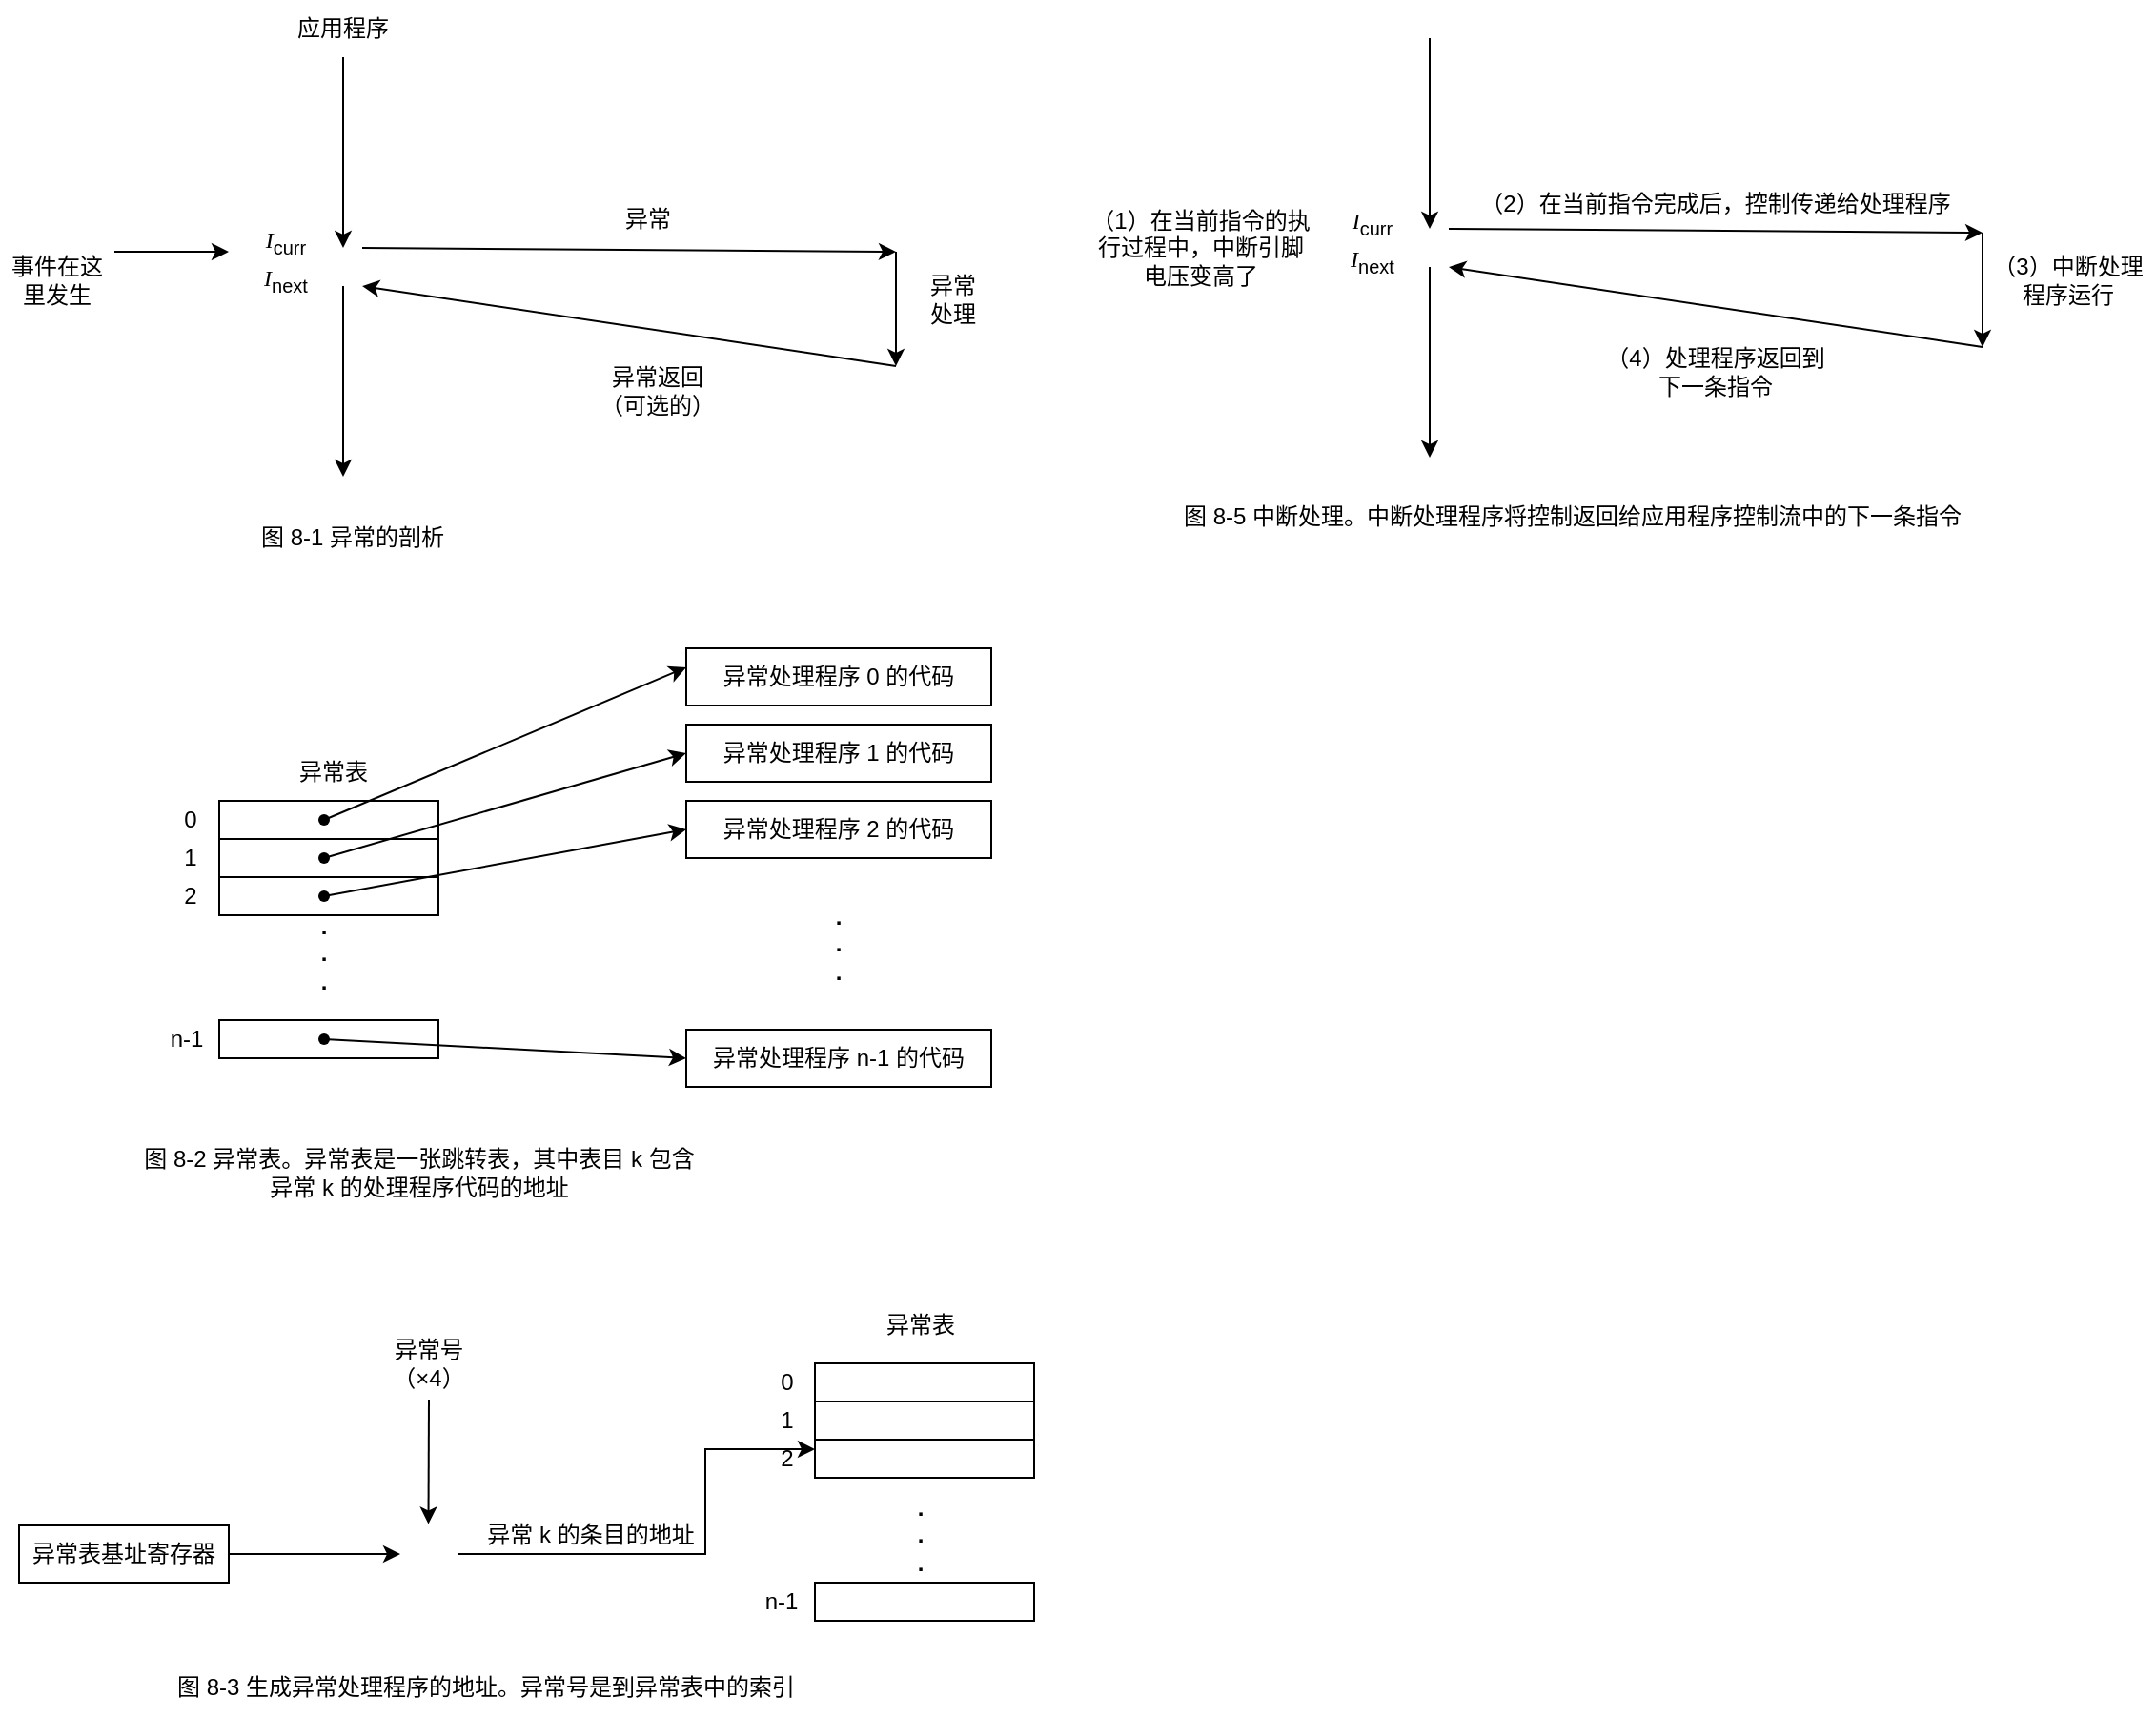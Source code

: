 <mxfile version="24.0.1" type="github">
  <diagram name="第 1 页" id="XFVcYhwaDkixJCFzh9bD">
    <mxGraphModel dx="1329" dy="726" grid="1" gridSize="10" guides="1" tooltips="1" connect="1" arrows="1" fold="1" page="1" pageScale="1" pageWidth="827" pageHeight="1169" math="0" shadow="0">
      <root>
        <mxCell id="0" />
        <mxCell id="1" parent="0" />
        <mxCell id="xiOpGG4odRyFYriXpunj-43" value="" style="group" vertex="1" connectable="0" parent="1">
          <mxGeometry x="87.5" y="370" width="452.5" height="290" as="geometry" />
        </mxCell>
        <mxCell id="xiOpGG4odRyFYriXpunj-15" value="" style="rounded=0;whiteSpace=wrap;html=1;" vertex="1" parent="xiOpGG4odRyFYriXpunj-43">
          <mxGeometry x="47.5" y="80" width="115" height="20" as="geometry" />
        </mxCell>
        <mxCell id="xiOpGG4odRyFYriXpunj-16" value="" style="rounded=0;whiteSpace=wrap;html=1;" vertex="1" parent="xiOpGG4odRyFYriXpunj-43">
          <mxGeometry x="47.5" y="100" width="115" height="20" as="geometry" />
        </mxCell>
        <mxCell id="xiOpGG4odRyFYriXpunj-17" value="" style="rounded=0;whiteSpace=wrap;html=1;" vertex="1" parent="xiOpGG4odRyFYriXpunj-43">
          <mxGeometry x="47.5" y="120" width="115" height="20" as="geometry" />
        </mxCell>
        <mxCell id="xiOpGG4odRyFYriXpunj-18" value="" style="rounded=0;whiteSpace=wrap;html=1;" vertex="1" parent="xiOpGG4odRyFYriXpunj-43">
          <mxGeometry x="47.5" y="195" width="115" height="20" as="geometry" />
        </mxCell>
        <mxCell id="xiOpGG4odRyFYriXpunj-20" value="&lt;b&gt;.&lt;/b&gt;&lt;div&gt;&lt;b&gt;.&lt;/b&gt;&lt;/div&gt;&lt;div&gt;&lt;b&gt;.&lt;/b&gt;&lt;/div&gt;" style="text;html=1;align=center;verticalAlign=middle;whiteSpace=wrap;rounded=0;" vertex="1" parent="xiOpGG4odRyFYriXpunj-43">
          <mxGeometry x="72.5" y="145" width="60" height="30" as="geometry" />
        </mxCell>
        <mxCell id="xiOpGG4odRyFYriXpunj-21" value="异常表" style="text;html=1;align=center;verticalAlign=middle;whiteSpace=wrap;rounded=0;" vertex="1" parent="xiOpGG4odRyFYriXpunj-43">
          <mxGeometry x="77.5" y="50" width="60" height="30" as="geometry" />
        </mxCell>
        <mxCell id="xiOpGG4odRyFYriXpunj-22" value="0" style="text;html=1;align=center;verticalAlign=middle;whiteSpace=wrap;rounded=0;" vertex="1" parent="xiOpGG4odRyFYriXpunj-43">
          <mxGeometry x="2.5" y="75" width="60" height="30" as="geometry" />
        </mxCell>
        <mxCell id="xiOpGG4odRyFYriXpunj-23" value="1" style="text;html=1;align=center;verticalAlign=middle;whiteSpace=wrap;rounded=0;" vertex="1" parent="xiOpGG4odRyFYriXpunj-43">
          <mxGeometry x="2.5" y="95" width="60" height="30" as="geometry" />
        </mxCell>
        <mxCell id="xiOpGG4odRyFYriXpunj-24" value="2" style="text;html=1;align=center;verticalAlign=middle;whiteSpace=wrap;rounded=0;" vertex="1" parent="xiOpGG4odRyFYriXpunj-43">
          <mxGeometry x="2.5" y="115" width="60" height="30" as="geometry" />
        </mxCell>
        <mxCell id="xiOpGG4odRyFYriXpunj-25" value="n-1" style="text;html=1;align=center;verticalAlign=middle;whiteSpace=wrap;rounded=0;" vertex="1" parent="xiOpGG4odRyFYriXpunj-43">
          <mxGeometry y="190" width="60" height="30" as="geometry" />
        </mxCell>
        <mxCell id="xiOpGG4odRyFYriXpunj-26" value="" style="endArrow=classic;html=1;rounded=0;" edge="1" parent="xiOpGG4odRyFYriXpunj-43" source="xiOpGG4odRyFYriXpunj-35">
          <mxGeometry width="50" height="50" relative="1" as="geometry">
            <mxPoint x="102.5" y="90" as="sourcePoint" />
            <mxPoint x="292.5" y="10" as="targetPoint" />
          </mxGeometry>
        </mxCell>
        <mxCell id="xiOpGG4odRyFYriXpunj-27" value="异常处理程序 0 的代码" style="rounded=0;whiteSpace=wrap;html=1;" vertex="1" parent="xiOpGG4odRyFYriXpunj-43">
          <mxGeometry x="292.5" width="160" height="30" as="geometry" />
        </mxCell>
        <mxCell id="xiOpGG4odRyFYriXpunj-28" value="异常处理程序 2 的代码" style="rounded=0;whiteSpace=wrap;html=1;" vertex="1" parent="xiOpGG4odRyFYriXpunj-43">
          <mxGeometry x="292.5" y="80" width="160" height="30" as="geometry" />
        </mxCell>
        <mxCell id="xiOpGG4odRyFYriXpunj-29" value="异常处理程序 1 的代码" style="rounded=0;whiteSpace=wrap;html=1;" vertex="1" parent="xiOpGG4odRyFYriXpunj-43">
          <mxGeometry x="292.5" y="40" width="160" height="30" as="geometry" />
        </mxCell>
        <mxCell id="xiOpGG4odRyFYriXpunj-30" value="&lt;b&gt;.&lt;/b&gt;&lt;div&gt;&lt;b&gt;.&lt;/b&gt;&lt;/div&gt;&lt;div&gt;&lt;b&gt;.&lt;/b&gt;&lt;/div&gt;" style="text;html=1;align=center;verticalAlign=middle;whiteSpace=wrap;rounded=0;" vertex="1" parent="xiOpGG4odRyFYriXpunj-43">
          <mxGeometry x="342.5" y="140" width="60" height="30" as="geometry" />
        </mxCell>
        <mxCell id="xiOpGG4odRyFYriXpunj-31" value="异常处理程序 n-1 的代码" style="rounded=0;whiteSpace=wrap;html=1;" vertex="1" parent="xiOpGG4odRyFYriXpunj-43">
          <mxGeometry x="292.5" y="200" width="160" height="30" as="geometry" />
        </mxCell>
        <mxCell id="xiOpGG4odRyFYriXpunj-32" value="" style="endArrow=classic;html=1;rounded=0;entryX=0;entryY=0.5;entryDx=0;entryDy=0;" edge="1" parent="xiOpGG4odRyFYriXpunj-43" source="xiOpGG4odRyFYriXpunj-37" target="xiOpGG4odRyFYriXpunj-29">
          <mxGeometry width="50" height="50" relative="1" as="geometry">
            <mxPoint x="102.5" y="110" as="sourcePoint" />
            <mxPoint x="292.5" y="30" as="targetPoint" />
          </mxGeometry>
        </mxCell>
        <mxCell id="xiOpGG4odRyFYriXpunj-33" value="" style="endArrow=classic;html=1;rounded=0;entryX=0;entryY=0.5;entryDx=0;entryDy=0;" edge="1" parent="xiOpGG4odRyFYriXpunj-43" source="xiOpGG4odRyFYriXpunj-38" target="xiOpGG4odRyFYriXpunj-28">
          <mxGeometry width="50" height="50" relative="1" as="geometry">
            <mxPoint x="102.5" y="130" as="sourcePoint" />
            <mxPoint x="292.5" y="50" as="targetPoint" />
          </mxGeometry>
        </mxCell>
        <mxCell id="xiOpGG4odRyFYriXpunj-34" value="" style="endArrow=classic;html=1;rounded=0;entryX=0;entryY=0.5;entryDx=0;entryDy=0;" edge="1" parent="xiOpGG4odRyFYriXpunj-43" source="xiOpGG4odRyFYriXpunj-40" target="xiOpGG4odRyFYriXpunj-31">
          <mxGeometry width="50" height="50" relative="1" as="geometry">
            <mxPoint x="102.5" y="205" as="sourcePoint" />
            <mxPoint x="292.5" y="125" as="targetPoint" />
          </mxGeometry>
        </mxCell>
        <mxCell id="xiOpGG4odRyFYriXpunj-36" value="" style="endArrow=classic;html=1;rounded=0;" edge="1" parent="xiOpGG4odRyFYriXpunj-43" target="xiOpGG4odRyFYriXpunj-35">
          <mxGeometry width="50" height="50" relative="1" as="geometry">
            <mxPoint x="102.5" y="90" as="sourcePoint" />
            <mxPoint x="292.5" y="10" as="targetPoint" />
          </mxGeometry>
        </mxCell>
        <mxCell id="xiOpGG4odRyFYriXpunj-35" value="" style="shape=waypoint;sketch=0;fillStyle=solid;size=6;pointerEvents=1;points=[];fillColor=none;resizable=0;rotatable=0;perimeter=centerPerimeter;snapToPoint=1;" vertex="1" parent="xiOpGG4odRyFYriXpunj-43">
          <mxGeometry x="92.5" y="80" width="20" height="20" as="geometry" />
        </mxCell>
        <mxCell id="xiOpGG4odRyFYriXpunj-37" value="" style="shape=waypoint;sketch=0;fillStyle=solid;size=6;pointerEvents=1;points=[];fillColor=none;resizable=0;rotatable=0;perimeter=centerPerimeter;snapToPoint=1;" vertex="1" parent="xiOpGG4odRyFYriXpunj-43">
          <mxGeometry x="92.5" y="100" width="20" height="20" as="geometry" />
        </mxCell>
        <mxCell id="xiOpGG4odRyFYriXpunj-38" value="" style="shape=waypoint;sketch=0;fillStyle=solid;size=6;pointerEvents=1;points=[];fillColor=none;resizable=0;rotatable=0;perimeter=centerPerimeter;snapToPoint=1;" vertex="1" parent="xiOpGG4odRyFYriXpunj-43">
          <mxGeometry x="92.5" y="120" width="20" height="20" as="geometry" />
        </mxCell>
        <mxCell id="xiOpGG4odRyFYriXpunj-39" value="" style="endArrow=classic;html=1;rounded=0;entryDx=0;entryDy=0;" edge="1" parent="xiOpGG4odRyFYriXpunj-43" target="xiOpGG4odRyFYriXpunj-40">
          <mxGeometry width="50" height="50" relative="1" as="geometry">
            <mxPoint x="102.5" y="205" as="sourcePoint" />
            <mxPoint x="292.5" y="215" as="targetPoint" />
          </mxGeometry>
        </mxCell>
        <mxCell id="xiOpGG4odRyFYriXpunj-40" value="" style="shape=waypoint;sketch=0;fillStyle=solid;size=6;pointerEvents=1;points=[];fillColor=none;resizable=0;rotatable=0;perimeter=centerPerimeter;snapToPoint=1;" vertex="1" parent="xiOpGG4odRyFYriXpunj-43">
          <mxGeometry x="92.5" y="195" width="20" height="20" as="geometry" />
        </mxCell>
        <mxCell id="xiOpGG4odRyFYriXpunj-41" value="图 8-2 异常表。异常表是一张跳转表，其中表目 k 包含异常 k 的处理程序代码的地址" style="text;html=1;align=center;verticalAlign=middle;whiteSpace=wrap;rounded=0;" vertex="1" parent="xiOpGG4odRyFYriXpunj-43">
          <mxGeometry x="2.5" y="260" width="300" height="30" as="geometry" />
        </mxCell>
        <mxCell id="xiOpGG4odRyFYriXpunj-100" value="" style="group" vertex="1" connectable="0" parent="1">
          <mxGeometry x="30" y="710" width="532.5" height="220" as="geometry" />
        </mxCell>
        <mxCell id="xiOpGG4odRyFYriXpunj-95" value="" style="edgeStyle=orthogonalEdgeStyle;rounded=0;orthogonalLoop=1;jettySize=auto;html=1;" edge="1" parent="xiOpGG4odRyFYriXpunj-100" source="xiOpGG4odRyFYriXpunj-42">
          <mxGeometry relative="1" as="geometry">
            <mxPoint x="200" y="135" as="targetPoint" />
          </mxGeometry>
        </mxCell>
        <mxCell id="xiOpGG4odRyFYriXpunj-42" value="异常表基址寄存器" style="rounded=0;whiteSpace=wrap;html=1;" vertex="1" parent="xiOpGG4odRyFYriXpunj-100">
          <mxGeometry y="120" width="110" height="30" as="geometry" />
        </mxCell>
        <mxCell id="xiOpGG4odRyFYriXpunj-50" value="0" style="text;html=1;align=center;verticalAlign=middle;whiteSpace=wrap;rounded=0;" vertex="1" parent="xiOpGG4odRyFYriXpunj-100">
          <mxGeometry x="372.5" y="30" width="60" height="30" as="geometry" />
        </mxCell>
        <mxCell id="xiOpGG4odRyFYriXpunj-51" value="1" style="text;html=1;align=center;verticalAlign=middle;whiteSpace=wrap;rounded=0;" vertex="1" parent="xiOpGG4odRyFYriXpunj-100">
          <mxGeometry x="372.5" y="50" width="60" height="30" as="geometry" />
        </mxCell>
        <mxCell id="xiOpGG4odRyFYriXpunj-52" value="2" style="text;html=1;align=center;verticalAlign=middle;whiteSpace=wrap;rounded=0;" vertex="1" parent="xiOpGG4odRyFYriXpunj-100">
          <mxGeometry x="372.5" y="70" width="60" height="30" as="geometry" />
        </mxCell>
        <mxCell id="xiOpGG4odRyFYriXpunj-53" value="n-1" style="text;html=1;align=center;verticalAlign=middle;whiteSpace=wrap;rounded=0;" vertex="1" parent="xiOpGG4odRyFYriXpunj-100">
          <mxGeometry x="370" y="145" width="60" height="30" as="geometry" />
        </mxCell>
        <mxCell id="xiOpGG4odRyFYriXpunj-89" value="" style="endArrow=classic;html=1;rounded=0;curved=0;entryX=0;entryY=0.25;entryDx=0;entryDy=0;" edge="1" parent="xiOpGG4odRyFYriXpunj-100" target="xiOpGG4odRyFYriXpunj-47">
          <mxGeometry width="50" height="50" relative="1" as="geometry">
            <mxPoint x="230" y="135" as="sourcePoint" />
            <mxPoint x="360" y="80" as="targetPoint" />
            <Array as="points">
              <mxPoint x="360" y="135" />
              <mxPoint x="360" y="80" />
            </Array>
          </mxGeometry>
        </mxCell>
        <mxCell id="xiOpGG4odRyFYriXpunj-92" value="异常 k 的条目的地址" style="text;html=1;align=center;verticalAlign=middle;whiteSpace=wrap;rounded=0;" vertex="1" parent="xiOpGG4odRyFYriXpunj-100">
          <mxGeometry x="240" y="110" width="120" height="30" as="geometry" />
        </mxCell>
        <mxCell id="xiOpGG4odRyFYriXpunj-93" value="" style="shape=image;html=1;verticalAlign=top;verticalLabelPosition=bottom;labelBackgroundColor=#ffffff;imageAspect=0;aspect=fixed;image=https://cdn4.iconfinder.com/data/icons/evil-icons-user-interface/64/plus-128.png" vertex="1" parent="xiOpGG4odRyFYriXpunj-100">
          <mxGeometry x="195" y="115.25" width="39.5" height="39.5" as="geometry" />
        </mxCell>
        <mxCell id="xiOpGG4odRyFYriXpunj-96" value="" style="group" vertex="1" connectable="0" parent="xiOpGG4odRyFYriXpunj-100">
          <mxGeometry x="417.5" width="115" height="170" as="geometry" />
        </mxCell>
        <mxCell id="xiOpGG4odRyFYriXpunj-45" value="" style="rounded=0;whiteSpace=wrap;html=1;" vertex="1" parent="xiOpGG4odRyFYriXpunj-96">
          <mxGeometry y="35" width="115" height="20" as="geometry" />
        </mxCell>
        <mxCell id="xiOpGG4odRyFYriXpunj-46" value="" style="rounded=0;whiteSpace=wrap;html=1;" vertex="1" parent="xiOpGG4odRyFYriXpunj-96">
          <mxGeometry y="55" width="115" height="20" as="geometry" />
        </mxCell>
        <mxCell id="xiOpGG4odRyFYriXpunj-47" value="" style="rounded=0;whiteSpace=wrap;html=1;" vertex="1" parent="xiOpGG4odRyFYriXpunj-96">
          <mxGeometry y="75" width="115" height="20" as="geometry" />
        </mxCell>
        <mxCell id="xiOpGG4odRyFYriXpunj-48" value="" style="rounded=0;whiteSpace=wrap;html=1;" vertex="1" parent="xiOpGG4odRyFYriXpunj-96">
          <mxGeometry y="150" width="115" height="20" as="geometry" />
        </mxCell>
        <mxCell id="xiOpGG4odRyFYriXpunj-49" value="&lt;b&gt;.&lt;/b&gt;&lt;div&gt;&lt;b&gt;.&lt;/b&gt;&lt;/div&gt;&lt;div&gt;&lt;b&gt;.&lt;/b&gt;&lt;/div&gt;" style="text;html=1;align=center;verticalAlign=middle;whiteSpace=wrap;rounded=0;" vertex="1" parent="xiOpGG4odRyFYriXpunj-96">
          <mxGeometry x="25" y="110" width="60" height="30" as="geometry" />
        </mxCell>
        <mxCell id="xiOpGG4odRyFYriXpunj-54" value="" style="endArrow=classic;html=1;rounded=0;" edge="1" parent="xiOpGG4odRyFYriXpunj-96">
          <mxGeometry width="50" height="50" relative="1" as="geometry">
            <mxPoint x="55" y="45" as="sourcePoint" />
            <mxPoint x="55" y="45" as="targetPoint" />
          </mxGeometry>
        </mxCell>
        <mxCell id="xiOpGG4odRyFYriXpunj-58" value="" style="endArrow=classic;html=1;rounded=0;entryDx=0;entryDy=0;" edge="1" parent="xiOpGG4odRyFYriXpunj-96">
          <mxGeometry width="50" height="50" relative="1" as="geometry">
            <mxPoint x="55" y="160" as="sourcePoint" />
            <mxPoint x="55" y="160" as="targetPoint" />
          </mxGeometry>
        </mxCell>
        <mxCell id="xiOpGG4odRyFYriXpunj-87" value="异常表" style="text;html=1;align=center;verticalAlign=middle;whiteSpace=wrap;rounded=0;" vertex="1" parent="xiOpGG4odRyFYriXpunj-96">
          <mxGeometry x="25" width="60" height="30" as="geometry" />
        </mxCell>
        <mxCell id="xiOpGG4odRyFYriXpunj-97" value="" style="endArrow=classic;html=1;rounded=0;entryX=0.5;entryY=0;entryDx=0;entryDy=0;" edge="1" parent="xiOpGG4odRyFYriXpunj-100">
          <mxGeometry width="50" height="50" relative="1" as="geometry">
            <mxPoint x="215" y="54" as="sourcePoint" />
            <mxPoint x="214.75" y="119.25" as="targetPoint" />
          </mxGeometry>
        </mxCell>
        <mxCell id="xiOpGG4odRyFYriXpunj-98" value="异常号&lt;div&gt;（×4）&lt;/div&gt;" style="text;html=1;align=center;verticalAlign=middle;whiteSpace=wrap;rounded=0;" vertex="1" parent="xiOpGG4odRyFYriXpunj-100">
          <mxGeometry x="185" y="20" width="60" height="30" as="geometry" />
        </mxCell>
        <mxCell id="xiOpGG4odRyFYriXpunj-99" value="图 8-3 生成异常处理程序的地址。异常号是到异常表中的索引" style="text;html=1;align=center;verticalAlign=middle;whiteSpace=wrap;rounded=0;" vertex="1" parent="xiOpGG4odRyFYriXpunj-100">
          <mxGeometry x="80" y="190" width="330" height="30" as="geometry" />
        </mxCell>
        <mxCell id="xiOpGG4odRyFYriXpunj-102" value="" style="group" vertex="1" connectable="0" parent="1">
          <mxGeometry x="20" y="30" width="530" height="292" as="geometry" />
        </mxCell>
        <mxCell id="xiOpGG4odRyFYriXpunj-103" value="" style="endArrow=classic;html=1;rounded=0;" edge="1" parent="xiOpGG4odRyFYriXpunj-102">
          <mxGeometry width="50" height="50" relative="1" as="geometry">
            <mxPoint x="180" y="30" as="sourcePoint" />
            <mxPoint x="180" y="130" as="targetPoint" />
          </mxGeometry>
        </mxCell>
        <mxCell id="xiOpGG4odRyFYriXpunj-104" value="" style="endArrow=classic;html=1;rounded=0;" edge="1" parent="xiOpGG4odRyFYriXpunj-102">
          <mxGeometry width="50" height="50" relative="1" as="geometry">
            <mxPoint x="180" y="150" as="sourcePoint" />
            <mxPoint x="180" y="250" as="targetPoint" />
          </mxGeometry>
        </mxCell>
        <mxCell id="xiOpGG4odRyFYriXpunj-105" value="" style="endArrow=classic;html=1;rounded=0;" edge="1" parent="xiOpGG4odRyFYriXpunj-102">
          <mxGeometry width="50" height="50" relative="1" as="geometry">
            <mxPoint x="190" y="130" as="sourcePoint" />
            <mxPoint x="470" y="132" as="targetPoint" />
          </mxGeometry>
        </mxCell>
        <mxCell id="xiOpGG4odRyFYriXpunj-106" value="" style="endArrow=classic;html=1;rounded=0;" edge="1" parent="xiOpGG4odRyFYriXpunj-102">
          <mxGeometry width="50" height="50" relative="1" as="geometry">
            <mxPoint x="470" y="132" as="sourcePoint" />
            <mxPoint x="470" y="192" as="targetPoint" />
          </mxGeometry>
        </mxCell>
        <mxCell id="xiOpGG4odRyFYriXpunj-107" value="" style="endArrow=classic;html=1;rounded=0;" edge="1" parent="xiOpGG4odRyFYriXpunj-102">
          <mxGeometry width="50" height="50" relative="1" as="geometry">
            <mxPoint x="470" y="192" as="sourcePoint" />
            <mxPoint x="190" y="150" as="targetPoint" />
          </mxGeometry>
        </mxCell>
        <mxCell id="xiOpGG4odRyFYriXpunj-108" value="应用程序" style="text;html=1;align=center;verticalAlign=middle;whiteSpace=wrap;rounded=0;" vertex="1" parent="xiOpGG4odRyFYriXpunj-102">
          <mxGeometry x="150" width="60" height="30" as="geometry" />
        </mxCell>
        <mxCell id="xiOpGG4odRyFYriXpunj-109" value="异常" style="text;html=1;align=center;verticalAlign=middle;whiteSpace=wrap;rounded=0;" vertex="1" parent="xiOpGG4odRyFYriXpunj-102">
          <mxGeometry x="310" y="100" width="60" height="30" as="geometry" />
        </mxCell>
        <mxCell id="xiOpGG4odRyFYriXpunj-110" value="异常&lt;div&gt;处理&lt;/div&gt;" style="text;html=1;align=center;verticalAlign=middle;whiteSpace=wrap;rounded=0;" vertex="1" parent="xiOpGG4odRyFYriXpunj-102">
          <mxGeometry x="470" y="142" width="60" height="30" as="geometry" />
        </mxCell>
        <mxCell id="xiOpGG4odRyFYriXpunj-111" value="异常返回（可选的）" style="text;html=1;align=center;verticalAlign=middle;whiteSpace=wrap;rounded=0;" vertex="1" parent="xiOpGG4odRyFYriXpunj-102">
          <mxGeometry x="310" y="190" width="70" height="30" as="geometry" />
        </mxCell>
        <mxCell id="xiOpGG4odRyFYriXpunj-112" value="事件在这里发生" style="text;html=1;align=center;verticalAlign=middle;whiteSpace=wrap;rounded=0;" vertex="1" parent="xiOpGG4odRyFYriXpunj-102">
          <mxGeometry y="132" width="60" height="30" as="geometry" />
        </mxCell>
        <mxCell id="xiOpGG4odRyFYriXpunj-113" value="" style="endArrow=classic;html=1;rounded=0;" edge="1" parent="xiOpGG4odRyFYriXpunj-102">
          <mxGeometry width="50" height="50" relative="1" as="geometry">
            <mxPoint x="60" y="132" as="sourcePoint" />
            <mxPoint x="120" y="132" as="targetPoint" />
          </mxGeometry>
        </mxCell>
        <mxCell id="xiOpGG4odRyFYriXpunj-114" value="&lt;i&gt;&lt;font face=&quot;Verdana&quot;&gt;I&lt;/font&gt;&lt;/i&gt;&lt;sub&gt;curr&lt;/sub&gt;" style="text;html=1;align=center;verticalAlign=middle;whiteSpace=wrap;rounded=0;" vertex="1" parent="xiOpGG4odRyFYriXpunj-102">
          <mxGeometry x="120" y="112" width="60" height="30" as="geometry" />
        </mxCell>
        <mxCell id="xiOpGG4odRyFYriXpunj-115" value="&lt;i&gt;&lt;font face=&quot;Verdana&quot;&gt;I&lt;/font&gt;&lt;/i&gt;&lt;sub&gt;next&lt;/sub&gt;" style="text;html=1;align=center;verticalAlign=middle;whiteSpace=wrap;rounded=0;" vertex="1" parent="xiOpGG4odRyFYriXpunj-102">
          <mxGeometry x="120" y="132" width="60" height="30" as="geometry" />
        </mxCell>
        <mxCell id="xiOpGG4odRyFYriXpunj-116" value="图 8-1 异常的剖析" style="text;html=1;align=center;verticalAlign=middle;whiteSpace=wrap;rounded=0;" vertex="1" parent="xiOpGG4odRyFYriXpunj-102">
          <mxGeometry x="40" y="272" width="290" height="20" as="geometry" />
        </mxCell>
        <mxCell id="xiOpGG4odRyFYriXpunj-117" value="" style="group" vertex="1" connectable="0" parent="1">
          <mxGeometry x="590" y="50" width="560" height="260" as="geometry" />
        </mxCell>
        <mxCell id="xiOpGG4odRyFYriXpunj-1" value="" style="endArrow=classic;html=1;rounded=0;" edge="1" parent="xiOpGG4odRyFYriXpunj-117">
          <mxGeometry width="50" height="50" relative="1" as="geometry">
            <mxPoint x="180" as="sourcePoint" />
            <mxPoint x="180" y="100" as="targetPoint" />
          </mxGeometry>
        </mxCell>
        <mxCell id="xiOpGG4odRyFYriXpunj-2" value="" style="endArrow=classic;html=1;rounded=0;" edge="1" parent="xiOpGG4odRyFYriXpunj-117">
          <mxGeometry width="50" height="50" relative="1" as="geometry">
            <mxPoint x="180" y="120" as="sourcePoint" />
            <mxPoint x="180" y="220" as="targetPoint" />
          </mxGeometry>
        </mxCell>
        <mxCell id="xiOpGG4odRyFYriXpunj-3" value="" style="endArrow=classic;html=1;rounded=0;" edge="1" parent="xiOpGG4odRyFYriXpunj-117">
          <mxGeometry width="50" height="50" relative="1" as="geometry">
            <mxPoint x="190" y="100" as="sourcePoint" />
            <mxPoint x="470" y="102" as="targetPoint" />
          </mxGeometry>
        </mxCell>
        <mxCell id="xiOpGG4odRyFYriXpunj-4" value="" style="endArrow=classic;html=1;rounded=0;" edge="1" parent="xiOpGG4odRyFYriXpunj-117">
          <mxGeometry width="50" height="50" relative="1" as="geometry">
            <mxPoint x="470" y="102" as="sourcePoint" />
            <mxPoint x="470" y="162" as="targetPoint" />
          </mxGeometry>
        </mxCell>
        <mxCell id="xiOpGG4odRyFYriXpunj-5" value="" style="endArrow=classic;html=1;rounded=0;" edge="1" parent="xiOpGG4odRyFYriXpunj-117">
          <mxGeometry width="50" height="50" relative="1" as="geometry">
            <mxPoint x="470" y="162" as="sourcePoint" />
            <mxPoint x="190" y="120" as="targetPoint" />
          </mxGeometry>
        </mxCell>
        <mxCell id="xiOpGG4odRyFYriXpunj-7" value="（2）在当前指令完成后，控制传递给处理程序" style="text;html=1;align=center;verticalAlign=middle;whiteSpace=wrap;rounded=0;container=0;" vertex="1" parent="xiOpGG4odRyFYriXpunj-117">
          <mxGeometry x="200" y="72" width="260" height="30" as="geometry" />
        </mxCell>
        <mxCell id="xiOpGG4odRyFYriXpunj-8" value="（3）中断处理程序运行" style="text;html=1;align=center;verticalAlign=middle;whiteSpace=wrap;rounded=0;container=0;" vertex="1" parent="xiOpGG4odRyFYriXpunj-117">
          <mxGeometry x="470" y="112" width="90" height="30" as="geometry" />
        </mxCell>
        <mxCell id="xiOpGG4odRyFYriXpunj-9" value="（4）处理程序返回到下一条指令" style="text;html=1;align=center;verticalAlign=middle;whiteSpace=wrap;rounded=0;container=0;" vertex="1" parent="xiOpGG4odRyFYriXpunj-117">
          <mxGeometry x="270" y="160" width="120" height="30" as="geometry" />
        </mxCell>
        <mxCell id="xiOpGG4odRyFYriXpunj-10" value="（1）在当前指令的执行过程中，中断引脚电压变高了" style="text;html=1;align=center;verticalAlign=middle;whiteSpace=wrap;rounded=0;container=0;" vertex="1" parent="xiOpGG4odRyFYriXpunj-117">
          <mxGeometry y="90" width="120" height="40" as="geometry" />
        </mxCell>
        <mxCell id="xiOpGG4odRyFYriXpunj-12" value="&lt;i&gt;&lt;font face=&quot;Verdana&quot;&gt;I&lt;/font&gt;&lt;/i&gt;&lt;sub&gt;curr&lt;/sub&gt;" style="text;html=1;align=center;verticalAlign=middle;whiteSpace=wrap;rounded=0;container=0;" vertex="1" parent="xiOpGG4odRyFYriXpunj-117">
          <mxGeometry x="120" y="82" width="60" height="30" as="geometry" />
        </mxCell>
        <mxCell id="xiOpGG4odRyFYriXpunj-13" value="&lt;i&gt;&lt;font face=&quot;Verdana&quot;&gt;I&lt;/font&gt;&lt;/i&gt;&lt;sub&gt;next&lt;/sub&gt;" style="text;html=1;align=center;verticalAlign=middle;whiteSpace=wrap;rounded=0;container=0;" vertex="1" parent="xiOpGG4odRyFYriXpunj-117">
          <mxGeometry x="120" y="102" width="60" height="30" as="geometry" />
        </mxCell>
        <mxCell id="xiOpGG4odRyFYriXpunj-14" value="图 8-5 中断处理。中断处理程序将控制返回给应用程序控制流中的下一条指令" style="text;html=1;align=center;verticalAlign=middle;whiteSpace=wrap;rounded=0;container=0;" vertex="1" parent="xiOpGG4odRyFYriXpunj-117">
          <mxGeometry x="40" y="242" width="430" height="18" as="geometry" />
        </mxCell>
      </root>
    </mxGraphModel>
  </diagram>
</mxfile>

